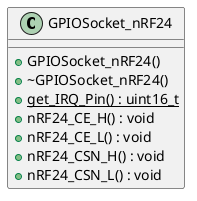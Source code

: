 @startuml





/' Objects '/

class GPIOSocket_nRF24 {
	+GPIOSocket_nRF24()
	+~GPIOSocket_nRF24()
	+{static} get_IRQ_Pin() : uint16_t
	+nRF24_CE_H() : void
	+nRF24_CE_L() : void
	+nRF24_CSN_H() : void
	+nRF24_CSN_L() : void
}





/' Inheritance relationships '/




/' Aggregation relationships '/





/' Dependency relationships '/





/' Nested objects '/



@enduml
